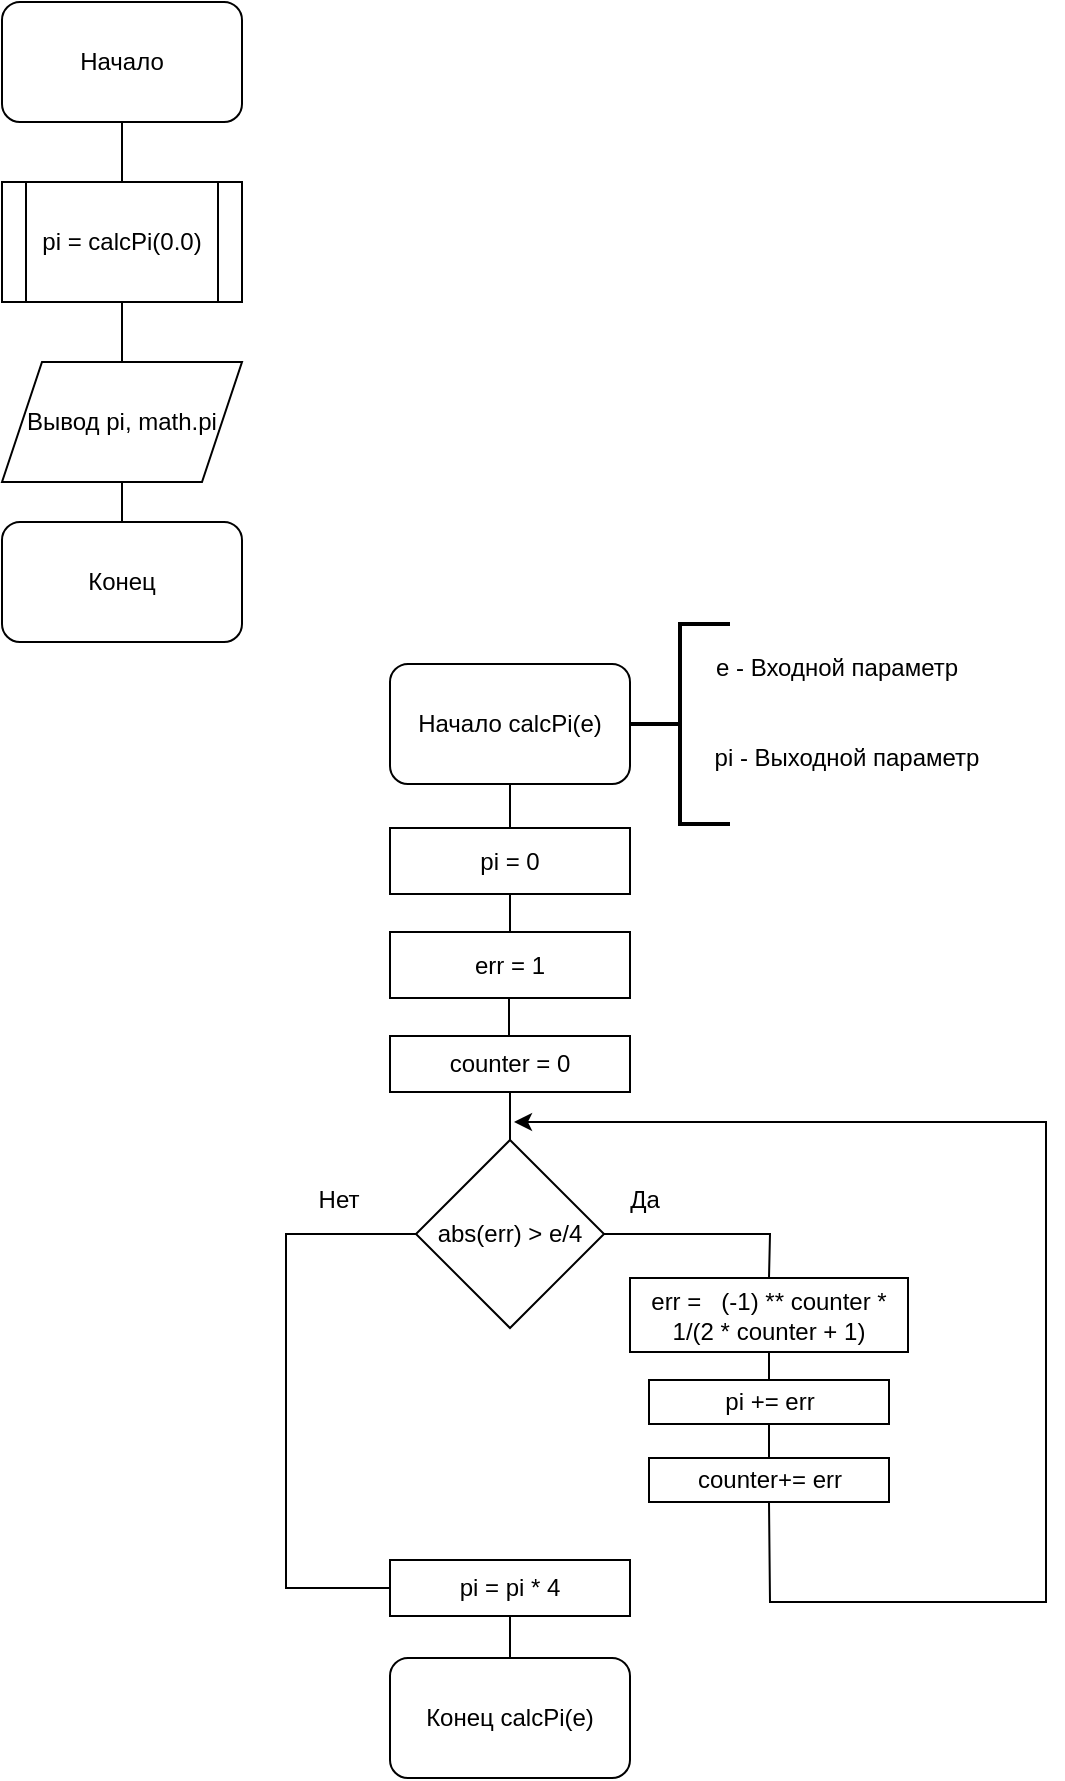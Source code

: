 <mxfile version="20.5.1" type="device"><diagram id="1S3JQ0G_ZnSdiMgcofiN" name="Страница 1"><mxGraphModel dx="1618" dy="873" grid="0" gridSize="10" guides="1" tooltips="1" connect="1" arrows="1" fold="1" page="1" pageScale="1" pageWidth="827" pageHeight="1169" math="0" shadow="0"><root><mxCell id="0"/><mxCell id="1" parent="0"/><mxCell id="i7ZyW8QDME0QiFvaG3w4-1" value="Начало" style="rounded=1;whiteSpace=wrap;html=1;" vertex="1" parent="1"><mxGeometry x="140" y="110" width="120" height="60" as="geometry"/></mxCell><mxCell id="i7ZyW8QDME0QiFvaG3w4-2" value="" style="endArrow=none;html=1;rounded=0;entryX=0.5;entryY=1;entryDx=0;entryDy=0;" edge="1" parent="1" target="i7ZyW8QDME0QiFvaG3w4-1"><mxGeometry width="50" height="50" relative="1" as="geometry"><mxPoint x="200" y="240" as="sourcePoint"/><mxPoint x="225" y="220" as="targetPoint"/></mxGeometry></mxCell><mxCell id="i7ZyW8QDME0QiFvaG3w4-3" value="pi = calcPi(0.0)" style="shape=process;whiteSpace=wrap;html=1;backgroundOutline=1;" vertex="1" parent="1"><mxGeometry x="140" y="200" width="120" height="60" as="geometry"/></mxCell><mxCell id="i7ZyW8QDME0QiFvaG3w4-4" value="" style="endArrow=none;html=1;rounded=0;entryX=0.5;entryY=1;entryDx=0;entryDy=0;" edge="1" parent="1" target="i7ZyW8QDME0QiFvaG3w4-3"><mxGeometry width="50" height="50" relative="1" as="geometry"><mxPoint x="200" y="310" as="sourcePoint"/><mxPoint x="230" y="310" as="targetPoint"/></mxGeometry></mxCell><mxCell id="i7ZyW8QDME0QiFvaG3w4-5" value="Вывод pi, math.pi" style="shape=parallelogram;perimeter=parallelogramPerimeter;whiteSpace=wrap;html=1;fixedSize=1;" vertex="1" parent="1"><mxGeometry x="140" y="290" width="120" height="60" as="geometry"/></mxCell><mxCell id="i7ZyW8QDME0QiFvaG3w4-6" value="" style="endArrow=none;html=1;rounded=0;entryX=0.5;entryY=1;entryDx=0;entryDy=0;" edge="1" parent="1" target="i7ZyW8QDME0QiFvaG3w4-5"><mxGeometry width="50" height="50" relative="1" as="geometry"><mxPoint x="200" y="380" as="sourcePoint"/><mxPoint x="210" y="380" as="targetPoint"/></mxGeometry></mxCell><mxCell id="i7ZyW8QDME0QiFvaG3w4-7" value="Конец" style="rounded=1;whiteSpace=wrap;html=1;" vertex="1" parent="1"><mxGeometry x="140" y="370" width="120" height="60" as="geometry"/></mxCell><mxCell id="i7ZyW8QDME0QiFvaG3w4-9" value="Начало calcPi(e)" style="rounded=1;whiteSpace=wrap;html=1;" vertex="1" parent="1"><mxGeometry x="334" y="441" width="120" height="60" as="geometry"/></mxCell><mxCell id="i7ZyW8QDME0QiFvaG3w4-10" value="" style="endArrow=none;html=1;rounded=0;entryX=0.5;entryY=1;entryDx=0;entryDy=0;" edge="1" parent="1" target="i7ZyW8QDME0QiFvaG3w4-9"><mxGeometry width="50" height="50" relative="1" as="geometry"><mxPoint x="394" y="571" as="sourcePoint"/><mxPoint x="419" y="551" as="targetPoint"/></mxGeometry></mxCell><mxCell id="i7ZyW8QDME0QiFvaG3w4-14" value="" style="endArrow=none;html=1;rounded=0;entryX=0.5;entryY=1;entryDx=0;entryDy=0;" edge="1" parent="1"><mxGeometry width="50" height="50" relative="1" as="geometry"><mxPoint x="393.5" y="635" as="sourcePoint"/><mxPoint x="393.5" y="605" as="targetPoint"/></mxGeometry></mxCell><mxCell id="i7ZyW8QDME0QiFvaG3w4-15" value="Конец calcPi(e)" style="rounded=1;whiteSpace=wrap;html=1;" vertex="1" parent="1"><mxGeometry x="334" y="938" width="120" height="60" as="geometry"/></mxCell><mxCell id="i7ZyW8QDME0QiFvaG3w4-16" value="" style="strokeWidth=2;html=1;shape=mxgraph.flowchart.annotation_2;align=left;labelPosition=right;pointerEvents=1;" vertex="1" parent="1"><mxGeometry x="454" y="421" width="50" height="100" as="geometry"/></mxCell><mxCell id="i7ZyW8QDME0QiFvaG3w4-17" value="e - Входной параметр" style="text;html=1;align=center;verticalAlign=middle;resizable=0;points=[];autosize=1;strokeColor=none;fillColor=none;" vertex="1" parent="1"><mxGeometry x="487" y="430" width="139" height="26" as="geometry"/></mxCell><mxCell id="i7ZyW8QDME0QiFvaG3w4-18" value="pi - Выходной параметр" style="text;html=1;align=center;verticalAlign=middle;resizable=0;points=[];autosize=1;strokeColor=none;fillColor=none;" vertex="1" parent="1"><mxGeometry x="487" y="475" width="150" height="26" as="geometry"/></mxCell><mxCell id="i7ZyW8QDME0QiFvaG3w4-19" value="pi = 0" style="rounded=0;whiteSpace=wrap;html=1;" vertex="1" parent="1"><mxGeometry x="334" y="523" width="120" height="33" as="geometry"/></mxCell><mxCell id="i7ZyW8QDME0QiFvaG3w4-20" value="err = 1" style="rounded=0;whiteSpace=wrap;html=1;" vertex="1" parent="1"><mxGeometry x="334" y="575" width="120" height="33" as="geometry"/></mxCell><mxCell id="i7ZyW8QDME0QiFvaG3w4-21" value="" style="endArrow=none;html=1;rounded=0;entryX=0.5;entryY=1;entryDx=0;entryDy=0;exitX=0.5;exitY=0;exitDx=0;exitDy=0;" edge="1" parent="1" source="i7ZyW8QDME0QiFvaG3w4-20" target="i7ZyW8QDME0QiFvaG3w4-19"><mxGeometry width="50" height="50" relative="1" as="geometry"><mxPoint x="404" y="705" as="sourcePoint"/><mxPoint x="404" y="675" as="targetPoint"/></mxGeometry></mxCell><mxCell id="i7ZyW8QDME0QiFvaG3w4-22" value="counter = 0" style="rounded=0;whiteSpace=wrap;html=1;" vertex="1" parent="1"><mxGeometry x="334" y="627" width="120" height="28" as="geometry"/></mxCell><mxCell id="i7ZyW8QDME0QiFvaG3w4-23" value="pi = pi * 4" style="rounded=0;whiteSpace=wrap;html=1;" vertex="1" parent="1"><mxGeometry x="334" y="889" width="120" height="28" as="geometry"/></mxCell><mxCell id="i7ZyW8QDME0QiFvaG3w4-24" value="abs(err) &amp;gt; e/4" style="rhombus;whiteSpace=wrap;html=1;" vertex="1" parent="1"><mxGeometry x="347" y="679" width="94" height="94" as="geometry"/></mxCell><mxCell id="i7ZyW8QDME0QiFvaG3w4-25" value="" style="endArrow=none;html=1;rounded=0;entryX=0.5;entryY=1;entryDx=0;entryDy=0;exitX=0.5;exitY=0;exitDx=0;exitDy=0;" edge="1" parent="1" source="i7ZyW8QDME0QiFvaG3w4-24" target="i7ZyW8QDME0QiFvaG3w4-22"><mxGeometry width="50" height="50" relative="1" as="geometry"><mxPoint x="204" y="762" as="sourcePoint"/><mxPoint x="254" y="712" as="targetPoint"/></mxGeometry></mxCell><mxCell id="i7ZyW8QDME0QiFvaG3w4-26" value="" style="endArrow=none;html=1;rounded=0;entryX=0;entryY=0.5;entryDx=0;entryDy=0;exitX=0;exitY=0.5;exitDx=0;exitDy=0;" edge="1" parent="1" source="i7ZyW8QDME0QiFvaG3w4-23" target="i7ZyW8QDME0QiFvaG3w4-24"><mxGeometry width="50" height="50" relative="1" as="geometry"><mxPoint x="284" y="880" as="sourcePoint"/><mxPoint x="324" y="726" as="targetPoint"/><Array as="points"><mxPoint x="282" y="903"/><mxPoint x="282" y="726"/></Array></mxGeometry></mxCell><mxCell id="i7ZyW8QDME0QiFvaG3w4-27" value="err =&amp;nbsp;&amp;nbsp;&amp;nbsp;(-1) ** counter * 1/(2 * counter + 1)" style="rounded=0;whiteSpace=wrap;html=1;" vertex="1" parent="1"><mxGeometry x="454" y="748" width="139" height="37" as="geometry"/></mxCell><mxCell id="i7ZyW8QDME0QiFvaG3w4-28" value="" style="endArrow=none;html=1;rounded=0;exitX=1;exitY=0.5;exitDx=0;exitDy=0;entryX=0.5;entryY=0;entryDx=0;entryDy=0;" edge="1" parent="1" source="i7ZyW8QDME0QiFvaG3w4-24" target="i7ZyW8QDME0QiFvaG3w4-27"><mxGeometry width="50" height="50" relative="1" as="geometry"><mxPoint x="528" y="707" as="sourcePoint"/><mxPoint x="541" y="726" as="targetPoint"/><Array as="points"><mxPoint x="524" y="726"/></Array></mxGeometry></mxCell><mxCell id="i7ZyW8QDME0QiFvaG3w4-29" value="" style="endArrow=none;html=1;rounded=0;entryX=0.5;entryY=1;entryDx=0;entryDy=0;startArrow=none;" edge="1" parent="1" source="i7ZyW8QDME0QiFvaG3w4-30" target="i7ZyW8QDME0QiFvaG3w4-27"><mxGeometry width="50" height="50" relative="1" as="geometry"><mxPoint x="521" y="834" as="sourcePoint"/><mxPoint x="557" y="816" as="targetPoint"/></mxGeometry></mxCell><mxCell id="i7ZyW8QDME0QiFvaG3w4-30" value="pi += err" style="rounded=0;whiteSpace=wrap;html=1;" vertex="1" parent="1"><mxGeometry x="463.5" y="799" width="120" height="22" as="geometry"/></mxCell><mxCell id="i7ZyW8QDME0QiFvaG3w4-33" value="" style="endArrow=none;html=1;rounded=0;entryX=0.5;entryY=1;entryDx=0;entryDy=0;exitX=0.5;exitY=0;exitDx=0;exitDy=0;" edge="1" parent="1" source="i7ZyW8QDME0QiFvaG3w4-34" target="i7ZyW8QDME0QiFvaG3w4-30"><mxGeometry width="50" height="50" relative="1" as="geometry"><mxPoint x="524" y="850" as="sourcePoint"/><mxPoint x="523.5" y="785" as="targetPoint"/></mxGeometry></mxCell><mxCell id="i7ZyW8QDME0QiFvaG3w4-34" value="counter+= err" style="rounded=0;whiteSpace=wrap;html=1;" vertex="1" parent="1"><mxGeometry x="463.5" y="838" width="120" height="22" as="geometry"/></mxCell><mxCell id="i7ZyW8QDME0QiFvaG3w4-36" value="" style="endArrow=none;html=1;rounded=0;entryX=0.5;entryY=1;entryDx=0;entryDy=0;exitX=0.5;exitY=0;exitDx=0;exitDy=0;" edge="1" parent="1" source="i7ZyW8QDME0QiFvaG3w4-15" target="i7ZyW8QDME0QiFvaG3w4-23"><mxGeometry width="50" height="50" relative="1" as="geometry"><mxPoint x="219" y="992" as="sourcePoint"/><mxPoint x="269" y="942" as="targetPoint"/></mxGeometry></mxCell><mxCell id="i7ZyW8QDME0QiFvaG3w4-37" value="" style="endArrow=none;html=1;rounded=0;entryX=0.5;entryY=1;entryDx=0;entryDy=0;startArrow=classic;startFill=1;" edge="1" parent="1" target="i7ZyW8QDME0QiFvaG3w4-34"><mxGeometry width="50" height="50" relative="1" as="geometry"><mxPoint x="396" y="670" as="sourcePoint"/><mxPoint x="571" y="878" as="targetPoint"/><Array as="points"><mxPoint x="662" y="670"/><mxPoint x="662" y="910"/><mxPoint x="524" y="910"/></Array></mxGeometry></mxCell><mxCell id="i7ZyW8QDME0QiFvaG3w4-40" value="Да" style="text;html=1;align=center;verticalAlign=middle;resizable=0;points=[];autosize=1;strokeColor=none;fillColor=none;" vertex="1" parent="1"><mxGeometry x="444" y="696" width="33" height="26" as="geometry"/></mxCell><mxCell id="i7ZyW8QDME0QiFvaG3w4-41" value="Нет" style="text;html=1;align=center;verticalAlign=middle;resizable=0;points=[];autosize=1;strokeColor=none;fillColor=none;" vertex="1" parent="1"><mxGeometry x="289" y="696" width="38" height="26" as="geometry"/></mxCell></root></mxGraphModel></diagram></mxfile>
